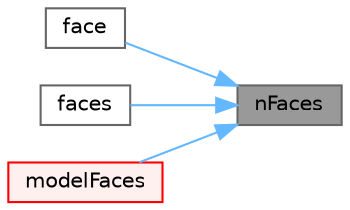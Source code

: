 digraph "nFaces"
{
 // LATEX_PDF_SIZE
  bgcolor="transparent";
  edge [fontname=Helvetica,fontsize=10,labelfontname=Helvetica,labelfontsize=10];
  node [fontname=Helvetica,fontsize=10,shape=box,height=0.2,width=0.4];
  rankdir="RL";
  Node1 [id="Node000001",label="nFaces",height=0.2,width=0.4,color="gray40", fillcolor="grey60", style="filled", fontcolor="black",tooltip=" "];
  Node1 -> Node2 [id="edge1_Node000001_Node000002",dir="back",color="steelblue1",style="solid",tooltip=" "];
  Node2 [id="Node000002",label="face",height=0.2,width=0.4,color="grey40", fillcolor="white", style="filled",URL="$classFoam_1_1hexCell.html#a3e107b020acbda12f28ef976266b35cd",tooltip=" "];
  Node1 -> Node3 [id="edge2_Node000001_Node000003",dir="back",color="steelblue1",style="solid",tooltip=" "];
  Node3 [id="Node000003",label="faces",height=0.2,width=0.4,color="grey40", fillcolor="white", style="filled",URL="$classFoam_1_1hexCell.html#aabfa75a9083ebcb40619ba45b10b6794",tooltip=" "];
  Node1 -> Node4 [id="edge3_Node000001_Node000004",dir="back",color="steelblue1",style="solid",tooltip=" "];
  Node4 [id="Node000004",label="modelFaces",height=0.2,width=0.4,color="red", fillcolor="#FFF0F0", style="filled",URL="$classFoam_1_1hexCell.html#a9e96e89f66136e9417a375d9e9bd2b90",tooltip=" "];
}

